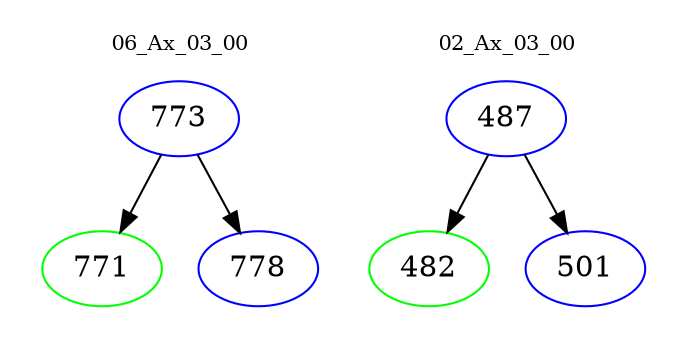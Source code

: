 digraph{
subgraph cluster_0 {
color = white
label = "06_Ax_03_00";
fontsize=10;
T0_773 [label="773", color="blue"]
T0_773 -> T0_771 [color="black"]
T0_771 [label="771", color="green"]
T0_773 -> T0_778 [color="black"]
T0_778 [label="778", color="blue"]
}
subgraph cluster_1 {
color = white
label = "02_Ax_03_00";
fontsize=10;
T1_487 [label="487", color="blue"]
T1_487 -> T1_482 [color="black"]
T1_482 [label="482", color="green"]
T1_487 -> T1_501 [color="black"]
T1_501 [label="501", color="blue"]
}
}
